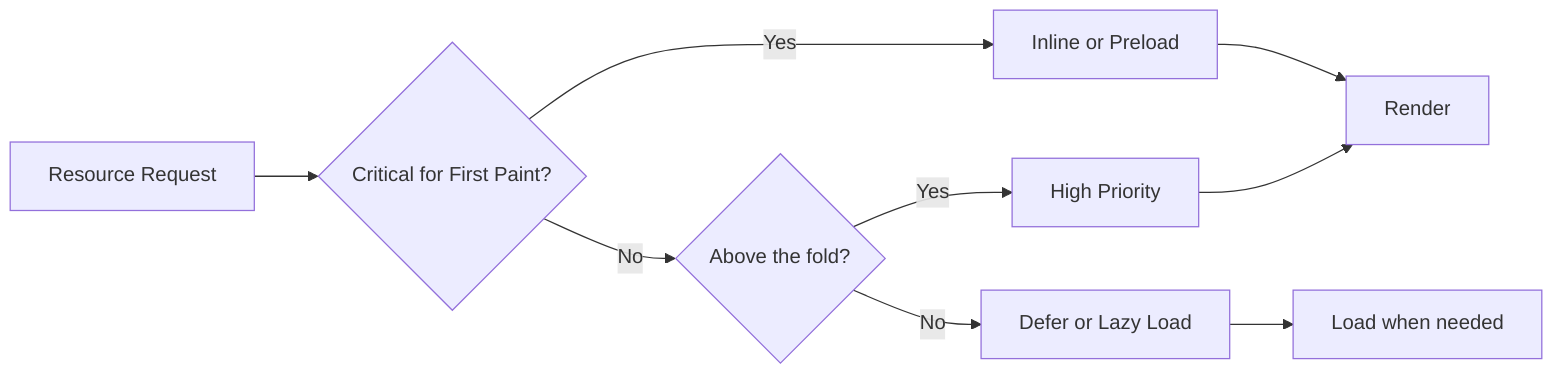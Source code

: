 graph LR
    A[Resource Request] --> B{Critical for First Paint?}
    B -->|Yes| C[Inline or Preload]
    B -->|No| D{Above the fold?}
    D -->|Yes| E[High Priority]
    D -->|No| F[Defer or Lazy Load]
    C --> G[Render]
    E --> G
    F --> H[Load when needed]